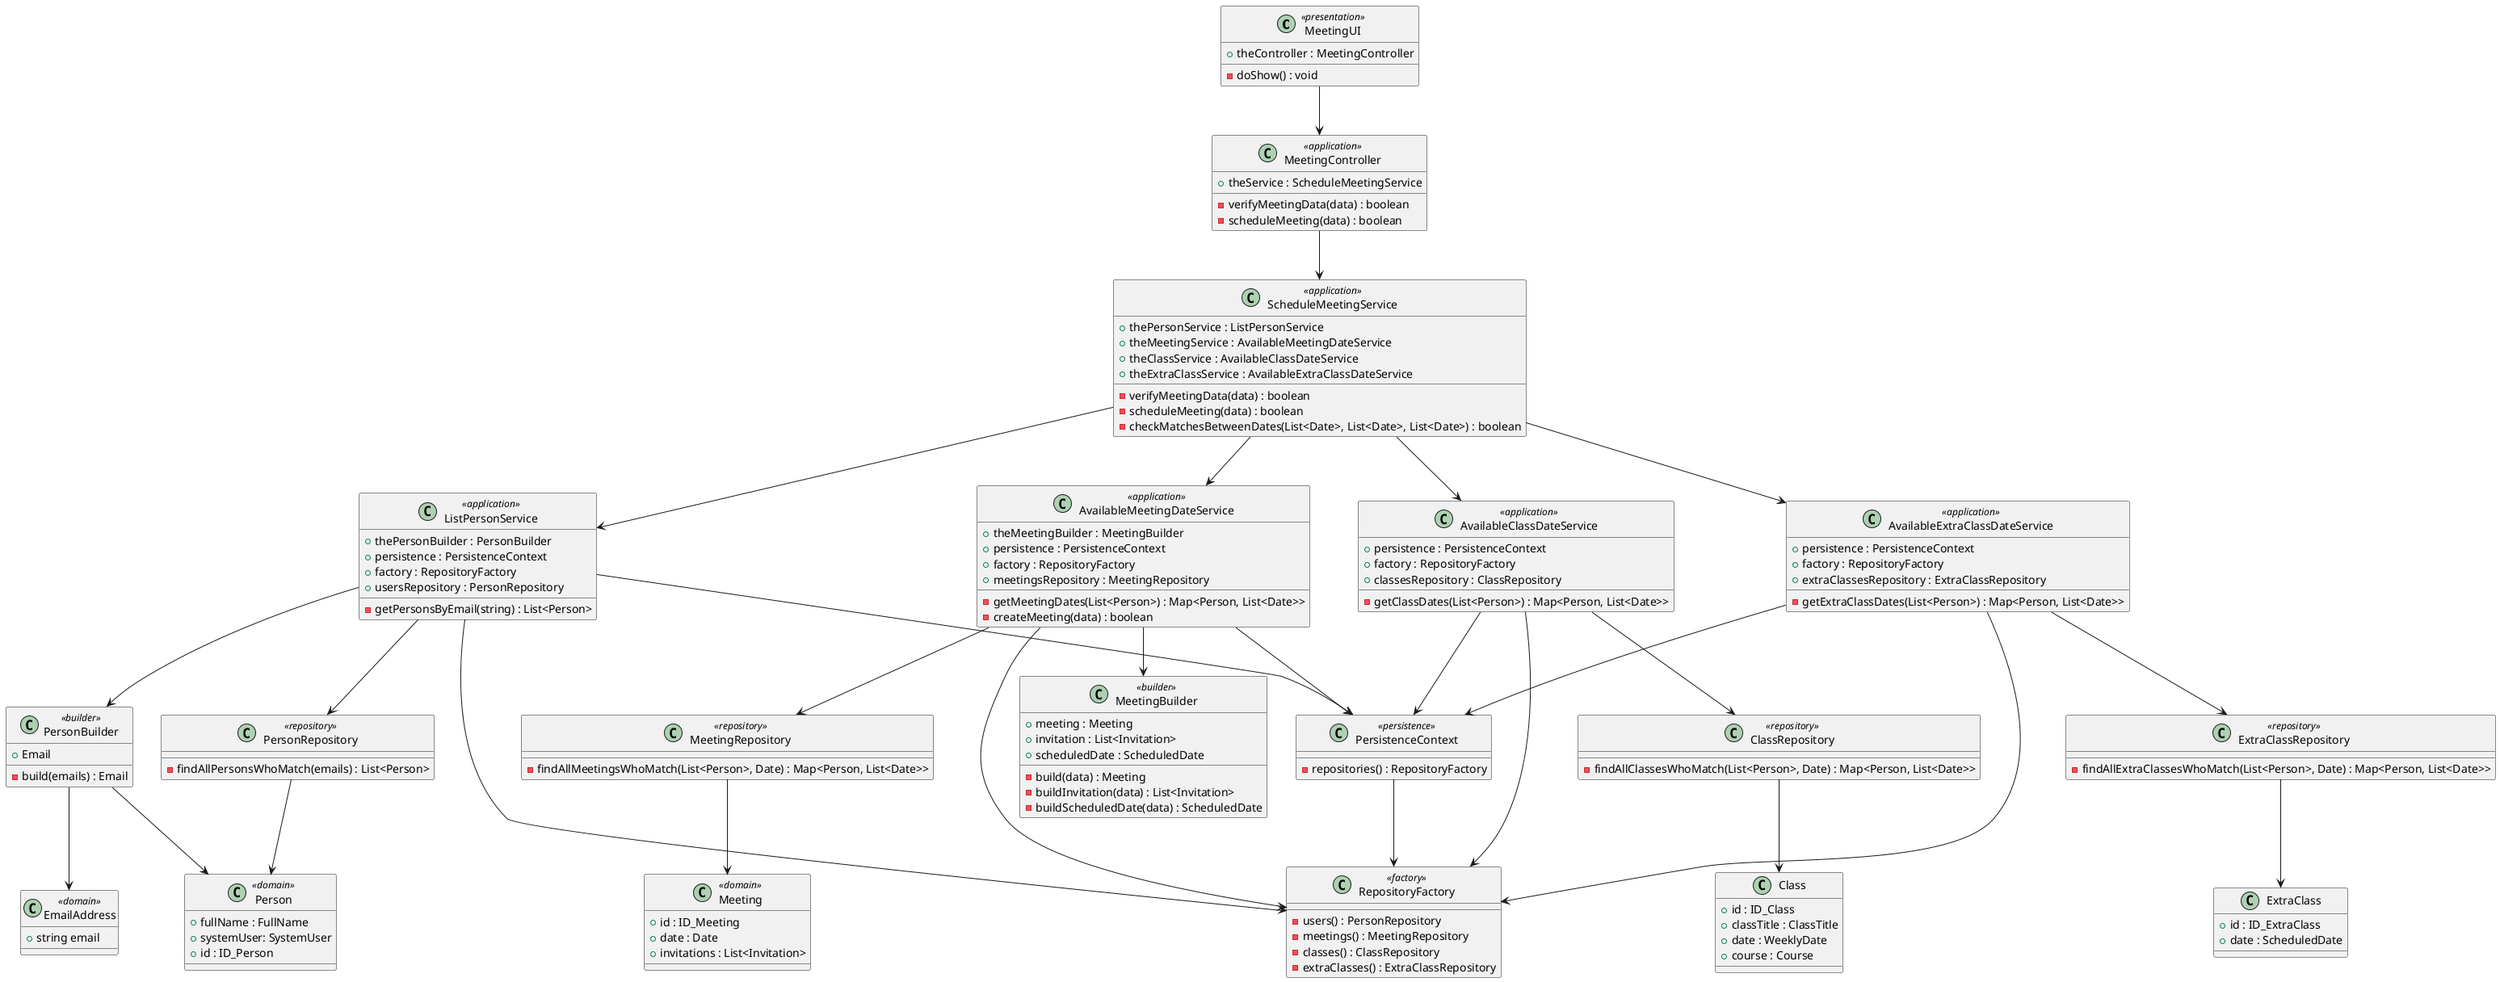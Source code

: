 @startuml
'https://plantuml.com/class-diagram

class "MeetingUI" as MeetUI <<presentation>>
class "MeetingController" as MeetController <<application>>

class "ScheduleMeetingService" as ScheduleMeetService <<application>>
class "ListPersonService" as PersonService <<application>>
class "AvailableMeetingDateService" as MeetingService <<application>>
class "AvailableClassDateService" as ClassService <<application>>
class "AvailableExtraClassDateService" as ExtraService <<application>>

class "PersonBuilder" as PerBuilder <<builder>>
class "MeetingBuilder" as MeetBuilder <<builder>>
class "EmailAddress" as Email <<domain>>
class "Person" as Person <<domain>>
class "Meeting" as Meet <<domain>>

class "PersistenceContext" as Persistence <<persistence>>
class "RepositoryFactory" as RepositoryFactory <<factory>>

class "PersonRepository" as PersonRepository <<repository>>
class "MeetingRepository" as MeetRepository <<repository>>
class "ClassRepository" as ClassRepository <<repository>>
class "ExtraClassRepository" as ExtraRepository <<repository>>

MeetUI --> MeetController
MeetController --> ScheduleMeetService

ScheduleMeetService --> PersonService
ScheduleMeetService --> MeetingService
ScheduleMeetService --> ClassService
ScheduleMeetService --> ExtraService

PersonService --> PerBuilder
PersonService --> Persistence
PersonService --> RepositoryFactory
PersonService --> PersonRepository

MeetingService --> MeetBuilder
MeetingService --> Persistence
MeetingService --> RepositoryFactory
MeetingService --> MeetRepository

ClassService --> Persistence
ClassService --> RepositoryFactory
ClassService --> ClassRepository

ExtraService --> Persistence
ExtraService --> RepositoryFactory
ExtraService --> ExtraRepository

Persistence --> RepositoryFactory

PersonRepository --> Person
MeetRepository --> Meet
ClassRepository --> Class
ExtraRepository --> ExtraClass

PerBuilder --> Person
PerBuilder --> Email

class MeetUI{
+ theController : MeetingController
- doShow() : void
}

Class MeetController{
+ theService : ScheduleMeetingService
- verifyMeetingData(data) : boolean
- scheduleMeeting(data) : boolean
}

class ScheduleMeetService{
+ thePersonService : ListPersonService
+ theMeetingService : AvailableMeetingDateService
+ theClassService : AvailableClassDateService
+ theExtraClassService : AvailableExtraClassDateService
- verifyMeetingData(data) : boolean
- scheduleMeeting(data) : boolean
- checkMatchesBetweenDates(List<Date>, List<Date>, List<Date>) : boolean
}

class PersonService{
+ thePersonBuilder : PersonBuilder
+ persistence : PersistenceContext
+ factory : RepositoryFactory
+ usersRepository : PersonRepository
- getPersonsByEmail(string) : List<Person>
}
class MeetingService{
+ theMeetingBuilder : MeetingBuilder
+ persistence : PersistenceContext
+ factory : RepositoryFactory
+ meetingsRepository : MeetingRepository
- getMeetingDates(List<Person>) : Map<Person, List<Date>>
- createMeeting(data) : boolean
}
class ClassService{
+ persistence : PersistenceContext
+ factory : RepositoryFactory
+ classesRepository : ClassRepository
- getClassDates(List<Person>) : Map<Person, List<Date>>
}
class ExtraService{
+ persistence : PersistenceContext
+ factory : RepositoryFactory
+ extraClassesRepository : ExtraClassRepository
- getExtraClassDates(List<Person>) : Map<Person, List<Date>>
}

class PerBuilder{
+ Email
- build(emails) : Email
}

class PersonRepository{
- findAllPersonsWhoMatch(emails) : List<Person>
}

class Person {
+ fullName : FullName
+ systemUser: SystemUser
+ id : ID_Person
}

class Email {
+ string email
}

class MeetRepository {
- findAllMeetingsWhoMatch(List<Person>, Date) : Map<Person, List<Date>>
}

class Meet {
+ id : ID_Meeting
+ date : Date
+ invitations : List<Invitation>
}

class MeetBuilder{
+ meeting : Meeting
+ invitation : List<Invitation>
+ scheduledDate : ScheduledDate
- build(data) : Meeting
- buildInvitation(data) : List<Invitation>
- buildScheduledDate(data) : ScheduledDate
}

class ClassRepository {
- findAllClassesWhoMatch(List<Person>, Date) : Map<Person, List<Date>>
}

class Class{
+ id : ID_Class
+ classTitle : ClassTitle
+ date : WeeklyDate
+ course : Course
}

class ExtraRepository {
- findAllExtraClassesWhoMatch(List<Person>, Date) : Map<Person, List<Date>>
}

class ExtraClass{
+ id : ID_ExtraClass
+ date : ScheduledDate
}

class Persistence{
 - repositories() : RepositoryFactory
}

class RepositoryFactory{
 - users() : PersonRepository
 - meetings() : MeetingRepository
 - classes() : ClassRepository
 - extraClasses() : ExtraClassRepository
}

@enduml